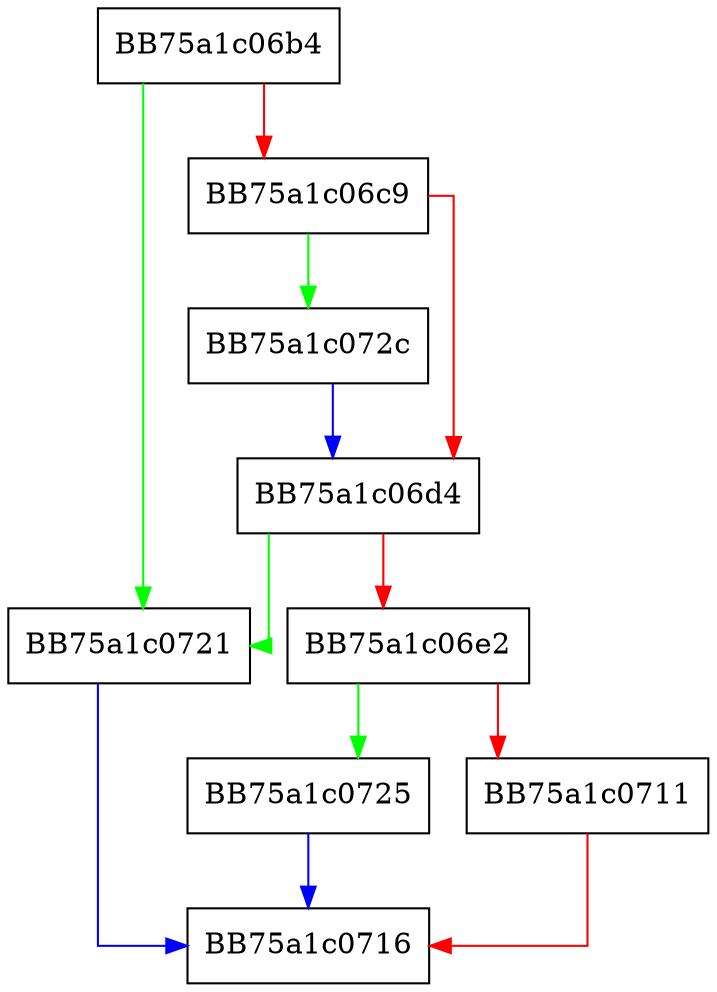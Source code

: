 digraph scan_BB {
  node [shape="box"];
  graph [splines=ortho];
  BB75a1c06b4 -> BB75a1c0721 [color="green"];
  BB75a1c06b4 -> BB75a1c06c9 [color="red"];
  BB75a1c06c9 -> BB75a1c072c [color="green"];
  BB75a1c06c9 -> BB75a1c06d4 [color="red"];
  BB75a1c06d4 -> BB75a1c0721 [color="green"];
  BB75a1c06d4 -> BB75a1c06e2 [color="red"];
  BB75a1c06e2 -> BB75a1c0725 [color="green"];
  BB75a1c06e2 -> BB75a1c0711 [color="red"];
  BB75a1c0711 -> BB75a1c0716 [color="red"];
  BB75a1c0721 -> BB75a1c0716 [color="blue"];
  BB75a1c0725 -> BB75a1c0716 [color="blue"];
  BB75a1c072c -> BB75a1c06d4 [color="blue"];
}